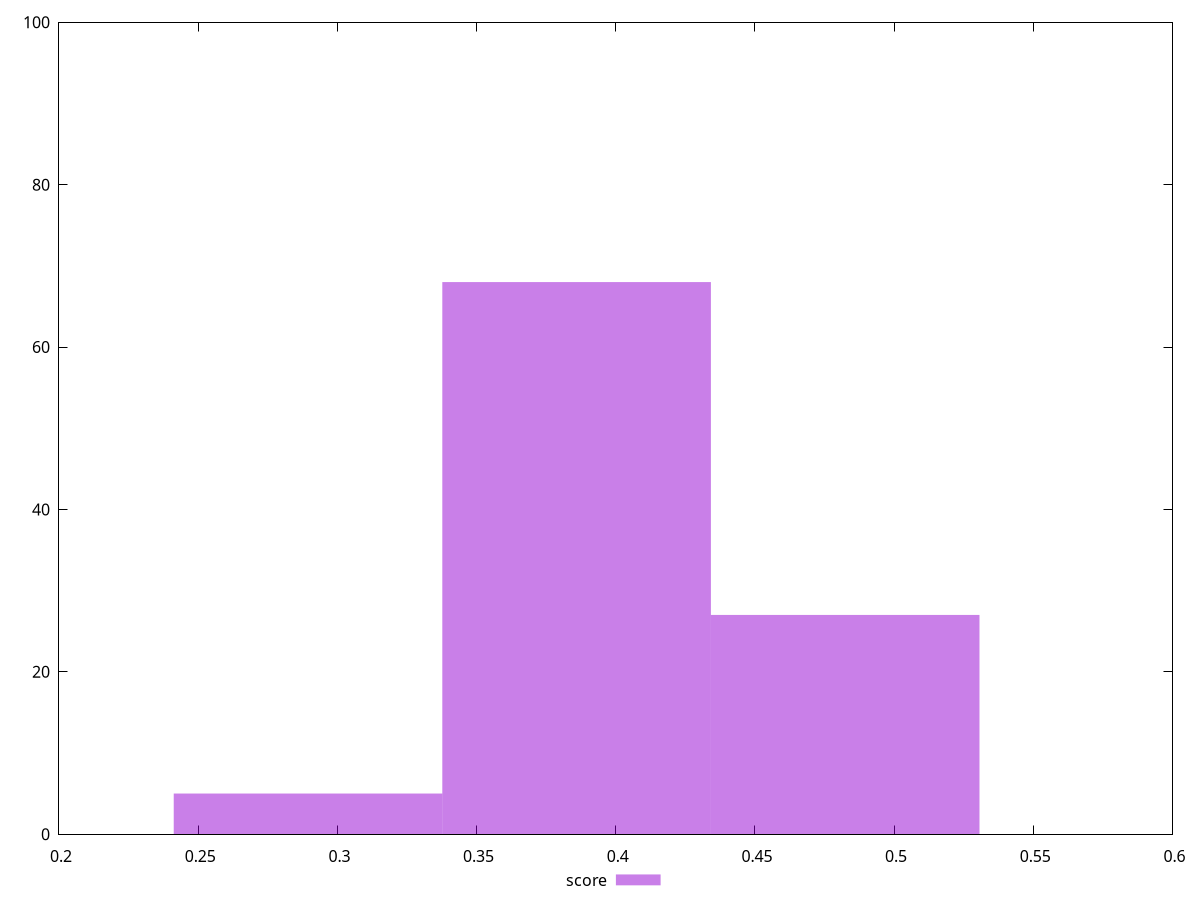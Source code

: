reset
set terminal svg size 640, 490 enhanced background rgb 'white'
set output "reprap/max-potential-fid/samples/pages+cached/score/histogram.svg"

$score <<EOF
0.3859389842787784 68
0.2894542382090838 5
0.48242373034847297 27
EOF

set key outside below
set boxwidth 0.0964847460696946
set yrange [0:100]
set style fill transparent solid 0.5 noborder

plot \
  $score title "score" with boxes, \


reset